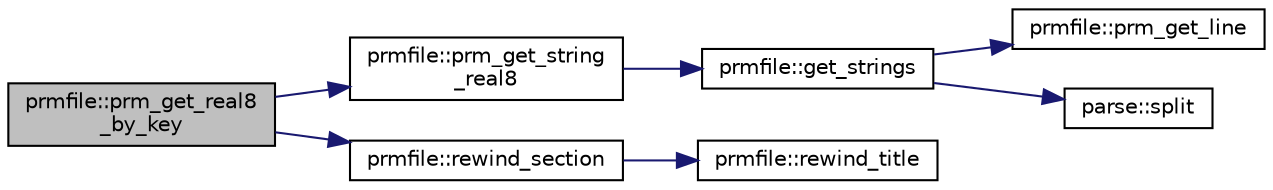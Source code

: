 digraph "prmfile::prm_get_real8_by_key"
{
  edge [fontname="Helvetica",fontsize="10",labelfontname="Helvetica",labelfontsize="10"];
  node [fontname="Helvetica",fontsize="10",shape=record];
  rankdir="LR";
  Node1 [label="prmfile::prm_get_real8\l_by_key",height=0.2,width=0.4,color="black", fillcolor="grey75", style="filled" fontcolor="black"];
  Node1 -> Node2 [color="midnightblue",fontsize="10",style="solid",fontname="Helvetica"];
  Node2 [label="prmfile::prm_get_string\l_real8",height=0.2,width=0.4,color="black", fillcolor="white", style="filled",URL="$classprmfile.html#a960cf6439321290e9aaf1ce4c6c22454"];
  Node2 -> Node3 [color="midnightblue",fontsize="10",style="solid",fontname="Helvetica"];
  Node3 [label="prmfile::get_strings",height=0.2,width=0.4,color="black", fillcolor="white", style="filled",URL="$classprmfile.html#a6b7898805f9d12f29429016f458315dd"];
  Node3 -> Node4 [color="midnightblue",fontsize="10",style="solid",fontname="Helvetica"];
  Node4 [label="prmfile::prm_get_line",height=0.2,width=0.4,color="black", fillcolor="white", style="filled",URL="$classprmfile.html#a36840b95034f748e9cd891b86649f690"];
  Node3 -> Node5 [color="midnightblue",fontsize="10",style="solid",fontname="Helvetica"];
  Node5 [label="parse::split",height=0.2,width=0.4,color="black", fillcolor="white", style="filled",URL="$classparse.html#a431f0c36309d6174287bde5e4d0e78e8"];
  Node1 -> Node6 [color="midnightblue",fontsize="10",style="solid",fontname="Helvetica"];
  Node6 [label="prmfile::rewind_section",height=0.2,width=0.4,color="black", fillcolor="white", style="filled",URL="$classprmfile.html#a68b37b73bf2bf18973a18c91bee024a2"];
  Node6 -> Node7 [color="midnightblue",fontsize="10",style="solid",fontname="Helvetica"];
  Node7 [label="prmfile::rewind_title",height=0.2,width=0.4,color="black", fillcolor="white", style="filled",URL="$classprmfile.html#a157cbf5c68e76d1e77abc81f8dee85cb"];
}
